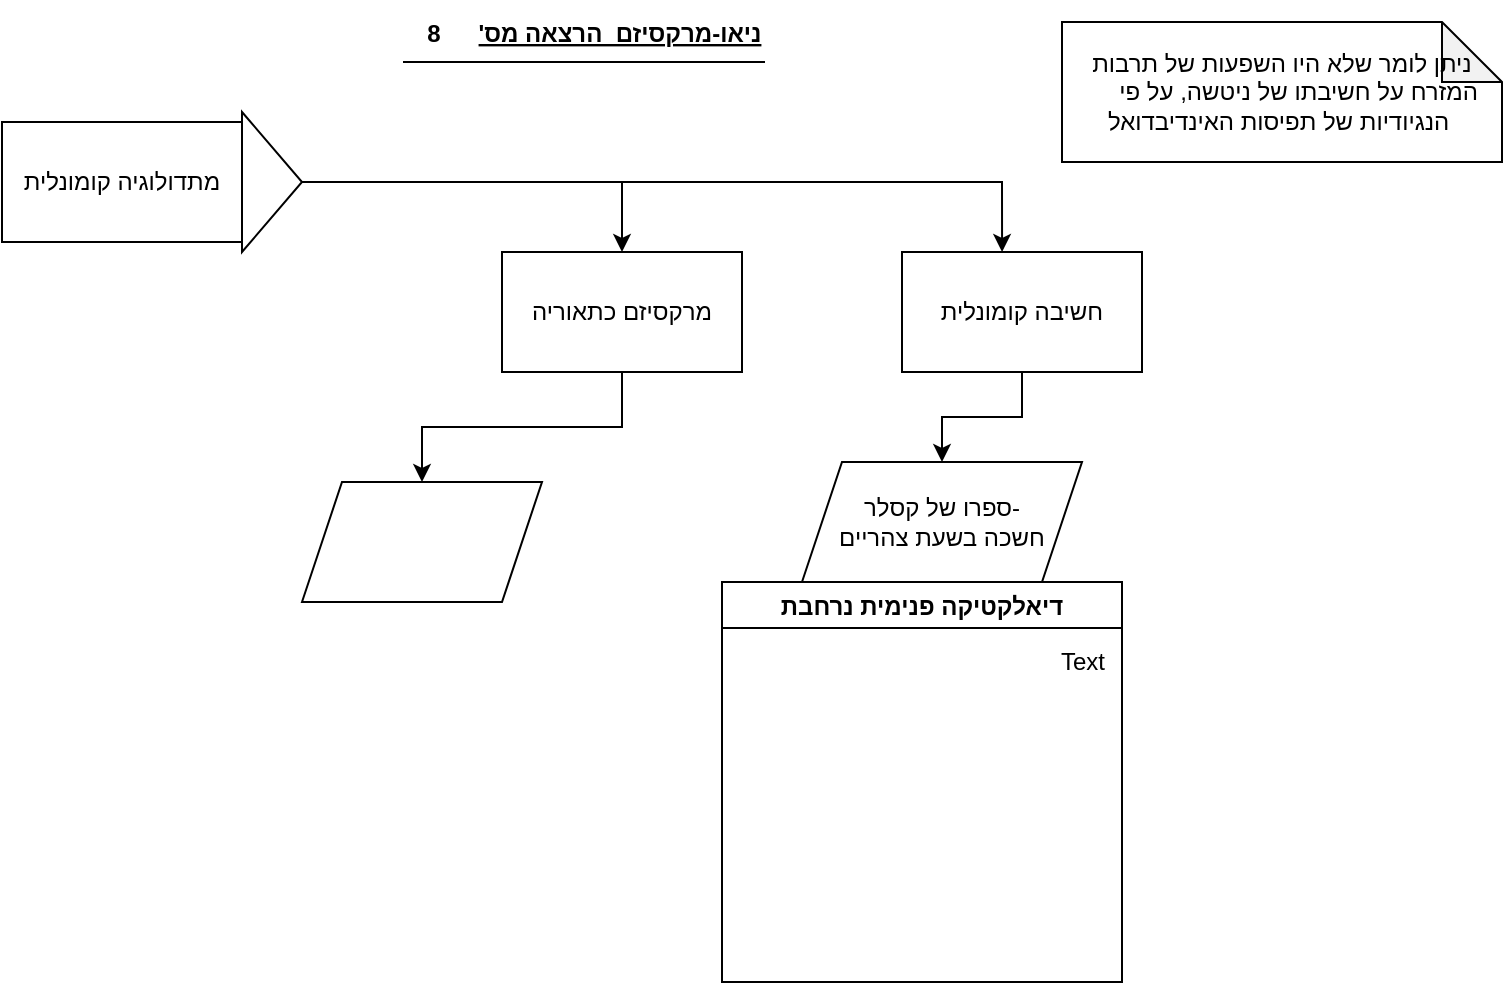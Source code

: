 <mxfile version="14.1.8" type="github">
  <diagram id="OFiO3F5bblJHQWOL2J2h" name="Page-1">
    <mxGraphModel dx="868" dy="479" grid="1" gridSize="10" guides="1" tooltips="1" connect="1" arrows="1" fold="1" page="1" pageScale="1" pageWidth="850" pageHeight="1100" math="0" shadow="0">
      <root>
        <mxCell id="0" />
        <mxCell id="1" parent="0" />
        <mxCell id="3yWPxnJXm0sR8mxQk0uN-3" value="" style="edgeStyle=orthogonalEdgeStyle;rounded=0;orthogonalLoop=1;jettySize=auto;html=1;" parent="1" source="3yWPxnJXm0sR8mxQk0uN-2" target="kU9xpbZdvzaiUae52Pu4-1" edge="1">
          <mxGeometry relative="1" as="geometry" />
        </mxCell>
        <mxCell id="3yWPxnJXm0sR8mxQk0uN-2" value="מרקסיזם כתאוריה" style="whiteSpace=wrap;html=1;" parent="1" vertex="1">
          <mxGeometry x="360" y="145" width="120" height="60" as="geometry" />
        </mxCell>
        <mxCell id="kU9xpbZdvzaiUae52Pu4-1" value="" style="shape=parallelogram;perimeter=parallelogramPerimeter;whiteSpace=wrap;html=1;fixedSize=1;" parent="1" vertex="1">
          <mxGeometry x="260" y="260" width="120" height="60" as="geometry" />
        </mxCell>
        <mxCell id="kU9xpbZdvzaiUae52Pu4-6" value="" style="shape=table;startSize=0;container=1;collapsible=1;childLayout=tableLayout;fixedRows=1;rowLines=0;fontStyle=0;align=center;resizeLast=1;strokeColor=none;fillColor=none;" parent="1" vertex="1">
          <mxGeometry x="311" y="20" width="180" height="30" as="geometry" />
        </mxCell>
        <mxCell id="kU9xpbZdvzaiUae52Pu4-7" value="" style="shape=partialRectangle;collapsible=0;dropTarget=0;pointerEvents=0;fillColor=none;top=0;left=0;bottom=1;right=0;points=[[0,0.5],[1,0.5]];portConstraint=eastwest;" parent="kU9xpbZdvzaiUae52Pu4-6" vertex="1">
          <mxGeometry width="180" height="30" as="geometry" />
        </mxCell>
        <mxCell id="kU9xpbZdvzaiUae52Pu4-8" value="8" style="shape=partialRectangle;connectable=0;fillColor=none;top=0;left=0;bottom=0;right=0;fontStyle=1;overflow=hidden;" parent="kU9xpbZdvzaiUae52Pu4-7" vertex="1">
          <mxGeometry width="30" height="30" as="geometry" />
        </mxCell>
        <mxCell id="kU9xpbZdvzaiUae52Pu4-9" value="ניאו-מרקסיזם  הרצאה מס&#39;" style="shape=partialRectangle;connectable=0;fillColor=none;top=0;left=0;bottom=0;right=0;align=center;spacingLeft=6;fontStyle=5;overflow=hidden;textDirection=rtl;" parent="kU9xpbZdvzaiUae52Pu4-7" vertex="1">
          <mxGeometry x="30" width="150" height="30" as="geometry" />
        </mxCell>
        <mxCell id="kU9xpbZdvzaiUae52Pu4-13" value="" style="group" parent="1" vertex="1" connectable="0">
          <mxGeometry x="110" y="75" width="150" height="70" as="geometry" />
        </mxCell>
        <mxCell id="3yWPxnJXm0sR8mxQk0uN-1" value="" style="triangle;whiteSpace=wrap;html=1;" parent="kU9xpbZdvzaiUae52Pu4-13" vertex="1">
          <mxGeometry x="120" width="30" height="70" as="geometry" />
        </mxCell>
        <mxCell id="kU9xpbZdvzaiUae52Pu4-10" value="מתדולוגיה קומונלית" style="rounded=0;whiteSpace=wrap;html=1;align=center;" parent="kU9xpbZdvzaiUae52Pu4-13" vertex="1">
          <mxGeometry y="5" width="120" height="60" as="geometry" />
        </mxCell>
        <mxCell id="kU9xpbZdvzaiUae52Pu4-20" value="" style="edgeStyle=orthogonalEdgeStyle;rounded=0;orthogonalLoop=1;jettySize=auto;html=1;exitX=0;exitY=1;exitDx=0;exitDy=0;entryX=0.417;entryY=0;entryDx=0;entryDy=0;entryPerimeter=0;" parent="1" target="kU9xpbZdvzaiUae52Pu4-16" edge="1">
          <mxGeometry relative="1" as="geometry">
            <mxPoint x="260" y="110" as="sourcePoint" />
            <Array as="points">
              <mxPoint x="580" y="110" />
              <mxPoint x="580" y="110" />
            </Array>
          </mxGeometry>
        </mxCell>
        <mxCell id="kU9xpbZdvzaiUae52Pu4-16" value="חשיבה קומונלית" style="rounded=0;whiteSpace=wrap;html=1;align=center;" parent="1" vertex="1">
          <mxGeometry x="560" y="145" width="120" height="60" as="geometry" />
        </mxCell>
        <mxCell id="kU9xpbZdvzaiUae52Pu4-18" value="" style="edgeStyle=orthogonalEdgeStyle;rounded=0;orthogonalLoop=1;jettySize=auto;html=1;" parent="1" source="kU9xpbZdvzaiUae52Pu4-16" target="kU9xpbZdvzaiUae52Pu4-17" edge="1">
          <mxGeometry relative="1" as="geometry" />
        </mxCell>
        <mxCell id="kU9xpbZdvzaiUae52Pu4-17" value="ספרו של קסלר-&lt;br&gt;חשכה בשעת צהריים" style="shape=parallelogram;perimeter=parallelogramPerimeter;whiteSpace=wrap;html=1;fixedSize=1;" parent="1" vertex="1">
          <mxGeometry x="510" y="250" width="140" height="60" as="geometry" />
        </mxCell>
        <mxCell id="kU9xpbZdvzaiUae52Pu4-19" value="" style="edgeStyle=orthogonalEdgeStyle;rounded=0;orthogonalLoop=1;jettySize=auto;html=1;entryX=0.5;entryY=0;entryDx=0;entryDy=0;" parent="1" target="3yWPxnJXm0sR8mxQk0uN-2" edge="1">
          <mxGeometry relative="1" as="geometry">
            <mxPoint x="260" y="110" as="sourcePoint" />
            <mxPoint x="420" y="110" as="targetPoint" />
            <Array as="points">
              <mxPoint x="420" y="110" />
            </Array>
          </mxGeometry>
        </mxCell>
        <mxCell id="kU9xpbZdvzaiUae52Pu4-22" value="ניתן לומר שלא היו השפעות של תרבות המזרח על חשיבתו של ניטשה, על פי&amp;nbsp; &amp;nbsp; &amp;nbsp; הנגיודיות של תפיסות האינדיבדואל&amp;nbsp;" style="shape=note;whiteSpace=wrap;html=1;backgroundOutline=1;darkOpacity=0.05;align=center;" parent="1" vertex="1">
          <mxGeometry x="640" y="30" width="220" height="70" as="geometry" />
        </mxCell>
        <mxCell id="kU9xpbZdvzaiUae52Pu4-24" value="דיאלקטיקה פנימית נרחבת" style="swimlane;align=center;" parent="1" vertex="1">
          <mxGeometry x="470" y="310" width="200" height="200" as="geometry">
            <mxRectangle x="470" y="310" width="180" height="23" as="alternateBounds" />
          </mxGeometry>
        </mxCell>
        <mxCell id="kU9xpbZdvzaiUae52Pu4-25" value="Text" style="text;html=1;align=center;verticalAlign=middle;resizable=0;points=[];autosize=1;" parent="kU9xpbZdvzaiUae52Pu4-24" vertex="1">
          <mxGeometry x="160" y="30" width="40" height="20" as="geometry" />
        </mxCell>
      </root>
    </mxGraphModel>
  </diagram>
</mxfile>
